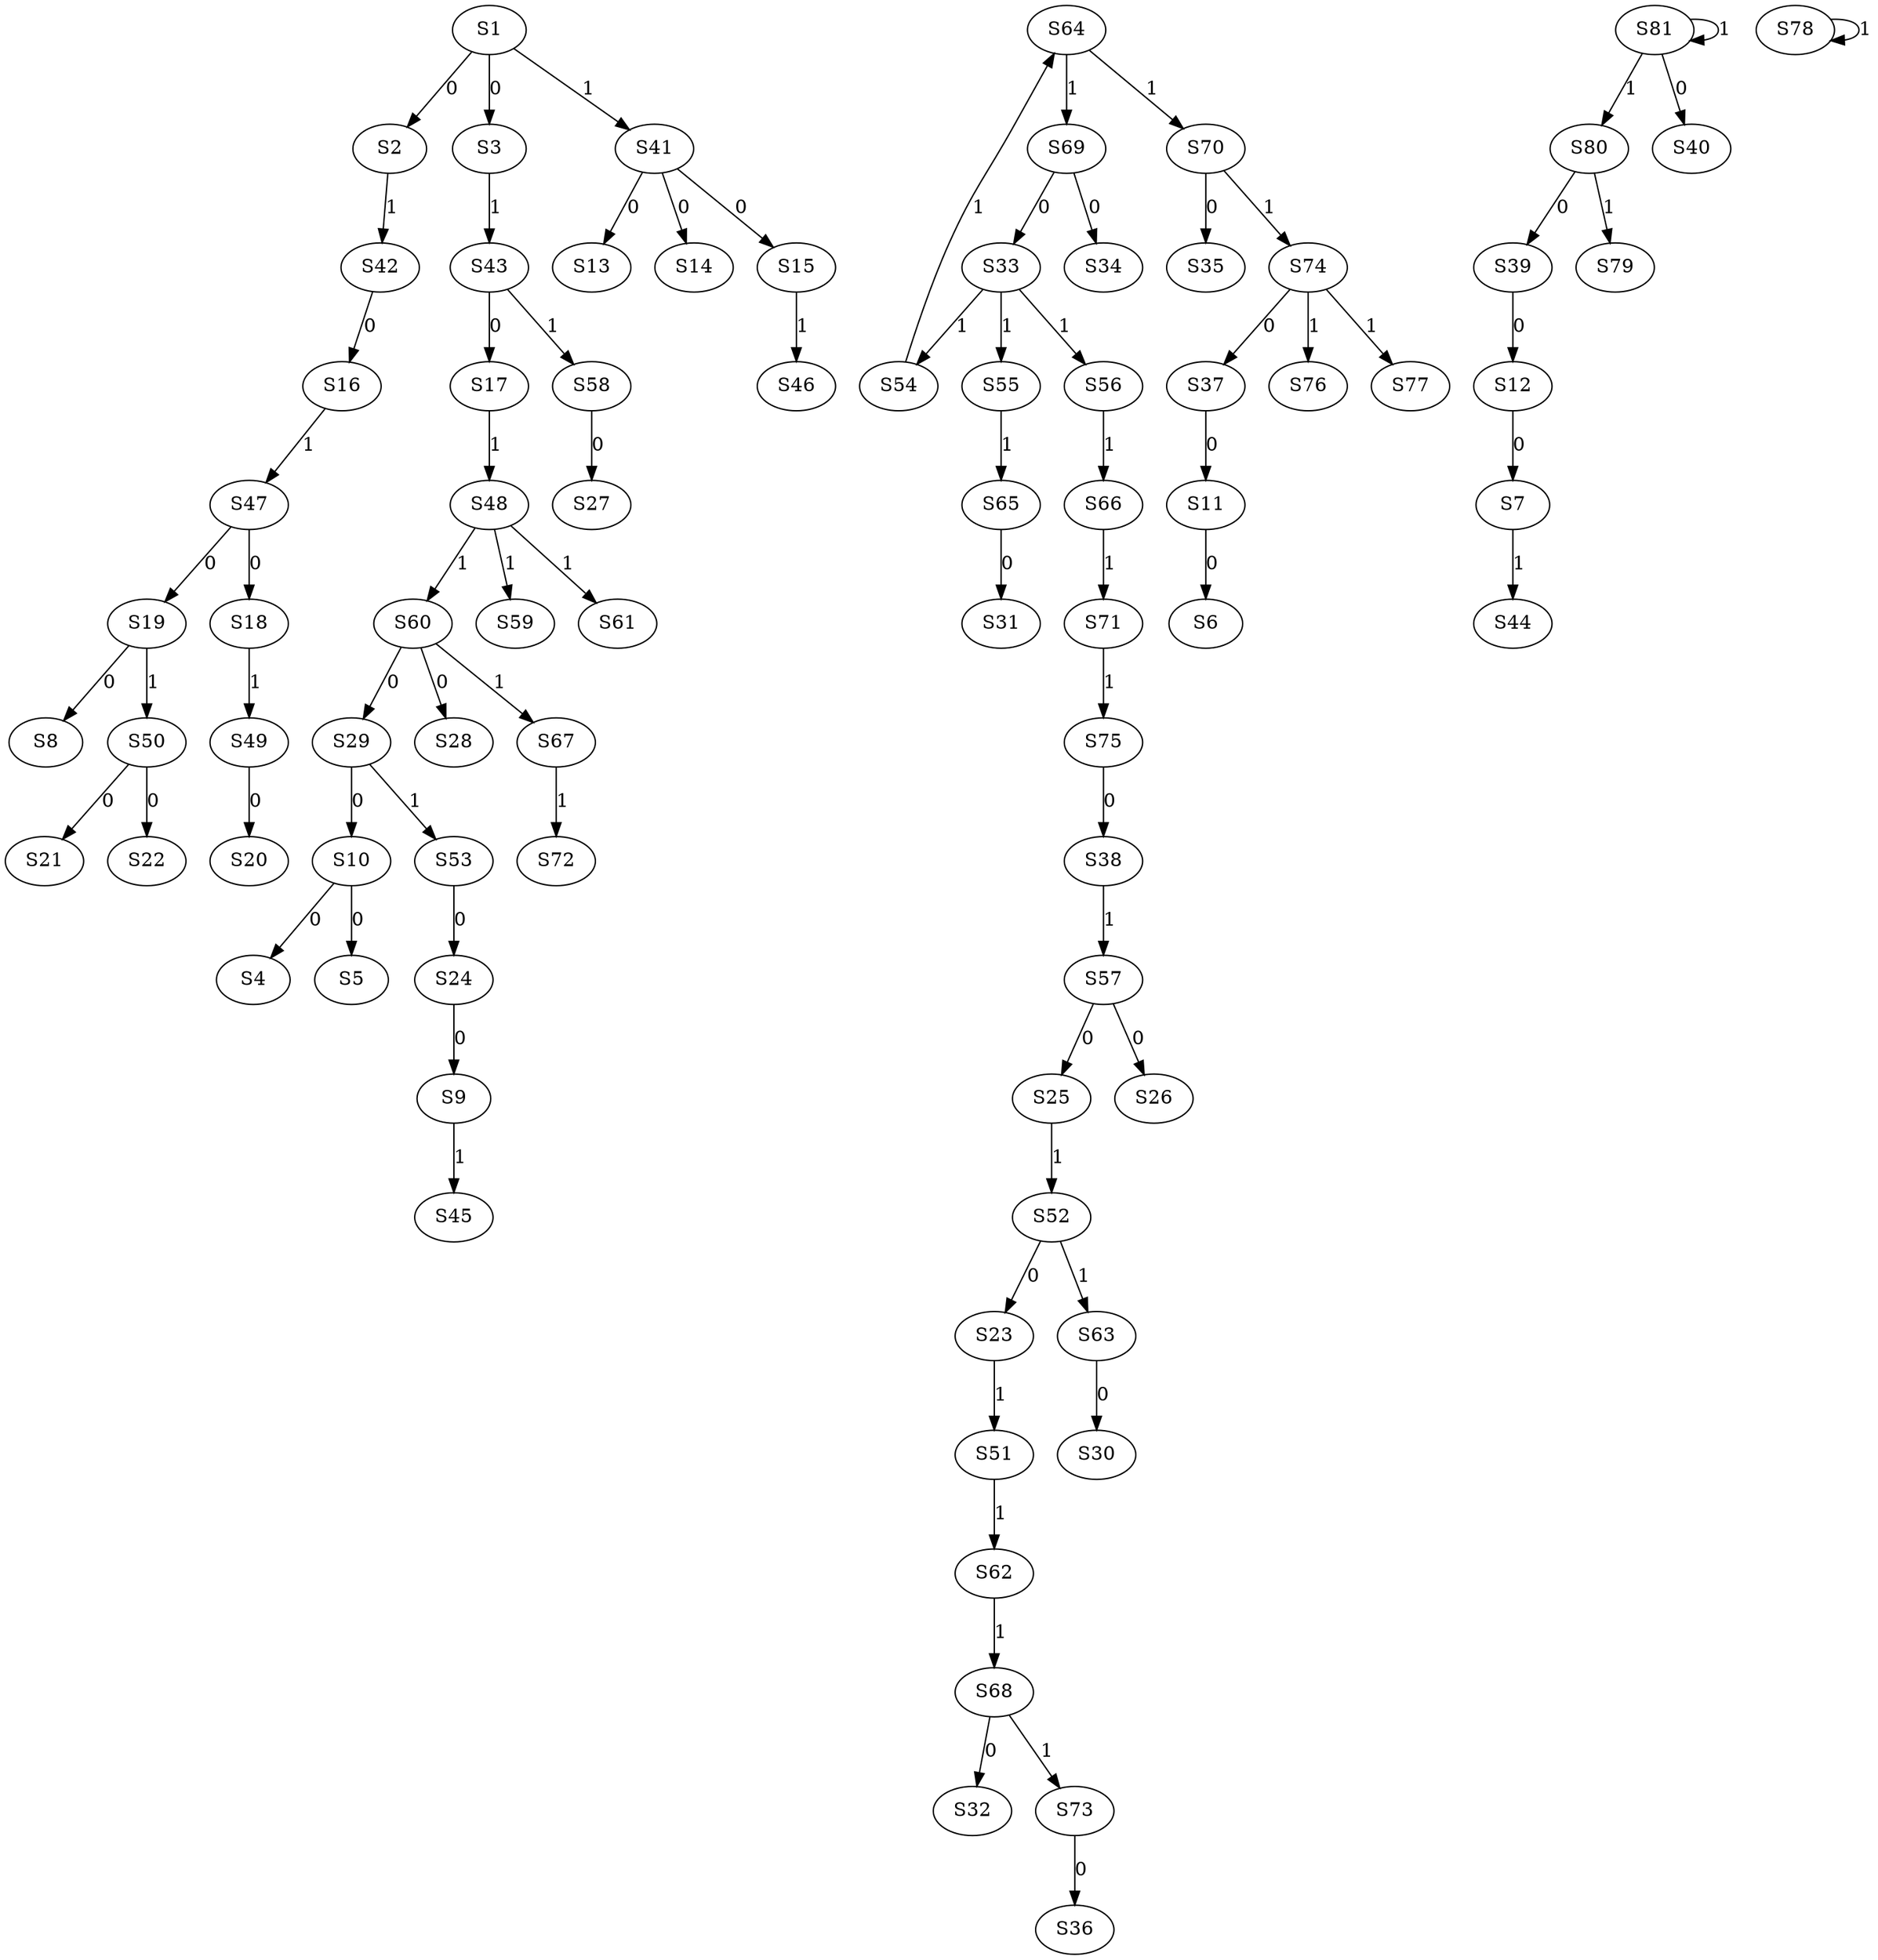 strict digraph {
	S1 -> S2 [ label = 0 ];
	S1 -> S3 [ label = 0 ];
	S10 -> S4 [ label = 0 ];
	S10 -> S5 [ label = 0 ];
	S11 -> S6 [ label = 0 ];
	S12 -> S7 [ label = 0 ];
	S19 -> S8 [ label = 0 ];
	S24 -> S9 [ label = 0 ];
	S29 -> S10 [ label = 0 ];
	S37 -> S11 [ label = 0 ];
	S39 -> S12 [ label = 0 ];
	S41 -> S13 [ label = 0 ];
	S41 -> S14 [ label = 0 ];
	S41 -> S15 [ label = 0 ];
	S42 -> S16 [ label = 0 ];
	S43 -> S17 [ label = 0 ];
	S47 -> S18 [ label = 0 ];
	S47 -> S19 [ label = 0 ];
	S49 -> S20 [ label = 0 ];
	S50 -> S21 [ label = 0 ];
	S50 -> S22 [ label = 0 ];
	S52 -> S23 [ label = 0 ];
	S53 -> S24 [ label = 0 ];
	S57 -> S25 [ label = 0 ];
	S57 -> S26 [ label = 0 ];
	S58 -> S27 [ label = 0 ];
	S60 -> S28 [ label = 0 ];
	S60 -> S29 [ label = 0 ];
	S63 -> S30 [ label = 0 ];
	S65 -> S31 [ label = 0 ];
	S68 -> S32 [ label = 0 ];
	S69 -> S33 [ label = 0 ];
	S69 -> S34 [ label = 0 ];
	S70 -> S35 [ label = 0 ];
	S73 -> S36 [ label = 0 ];
	S74 -> S37 [ label = 0 ];
	S75 -> S38 [ label = 0 ];
	S80 -> S39 [ label = 0 ];
	S81 -> S40 [ label = 0 ];
	S1 -> S41 [ label = 1 ];
	S2 -> S42 [ label = 1 ];
	S3 -> S43 [ label = 1 ];
	S7 -> S44 [ label = 1 ];
	S9 -> S45 [ label = 1 ];
	S15 -> S46 [ label = 1 ];
	S16 -> S47 [ label = 1 ];
	S17 -> S48 [ label = 1 ];
	S18 -> S49 [ label = 1 ];
	S19 -> S50 [ label = 1 ];
	S23 -> S51 [ label = 1 ];
	S25 -> S52 [ label = 1 ];
	S29 -> S53 [ label = 1 ];
	S33 -> S54 [ label = 1 ];
	S33 -> S55 [ label = 1 ];
	S33 -> S56 [ label = 1 ];
	S38 -> S57 [ label = 1 ];
	S43 -> S58 [ label = 1 ];
	S48 -> S59 [ label = 1 ];
	S48 -> S60 [ label = 1 ];
	S48 -> S61 [ label = 1 ];
	S51 -> S62 [ label = 1 ];
	S52 -> S63 [ label = 1 ];
	S54 -> S64 [ label = 1 ];
	S55 -> S65 [ label = 1 ];
	S56 -> S66 [ label = 1 ];
	S60 -> S67 [ label = 1 ];
	S62 -> S68 [ label = 1 ];
	S64 -> S69 [ label = 1 ];
	S64 -> S70 [ label = 1 ];
	S66 -> S71 [ label = 1 ];
	S67 -> S72 [ label = 1 ];
	S68 -> S73 [ label = 1 ];
	S70 -> S74 [ label = 1 ];
	S71 -> S75 [ label = 1 ];
	S74 -> S76 [ label = 1 ];
	S74 -> S77 [ label = 1 ];
	S78 -> S78 [ label = 1 ];
	S80 -> S79 [ label = 1 ];
	S81 -> S80 [ label = 1 ];
	S81 -> S81 [ label = 1 ];
}